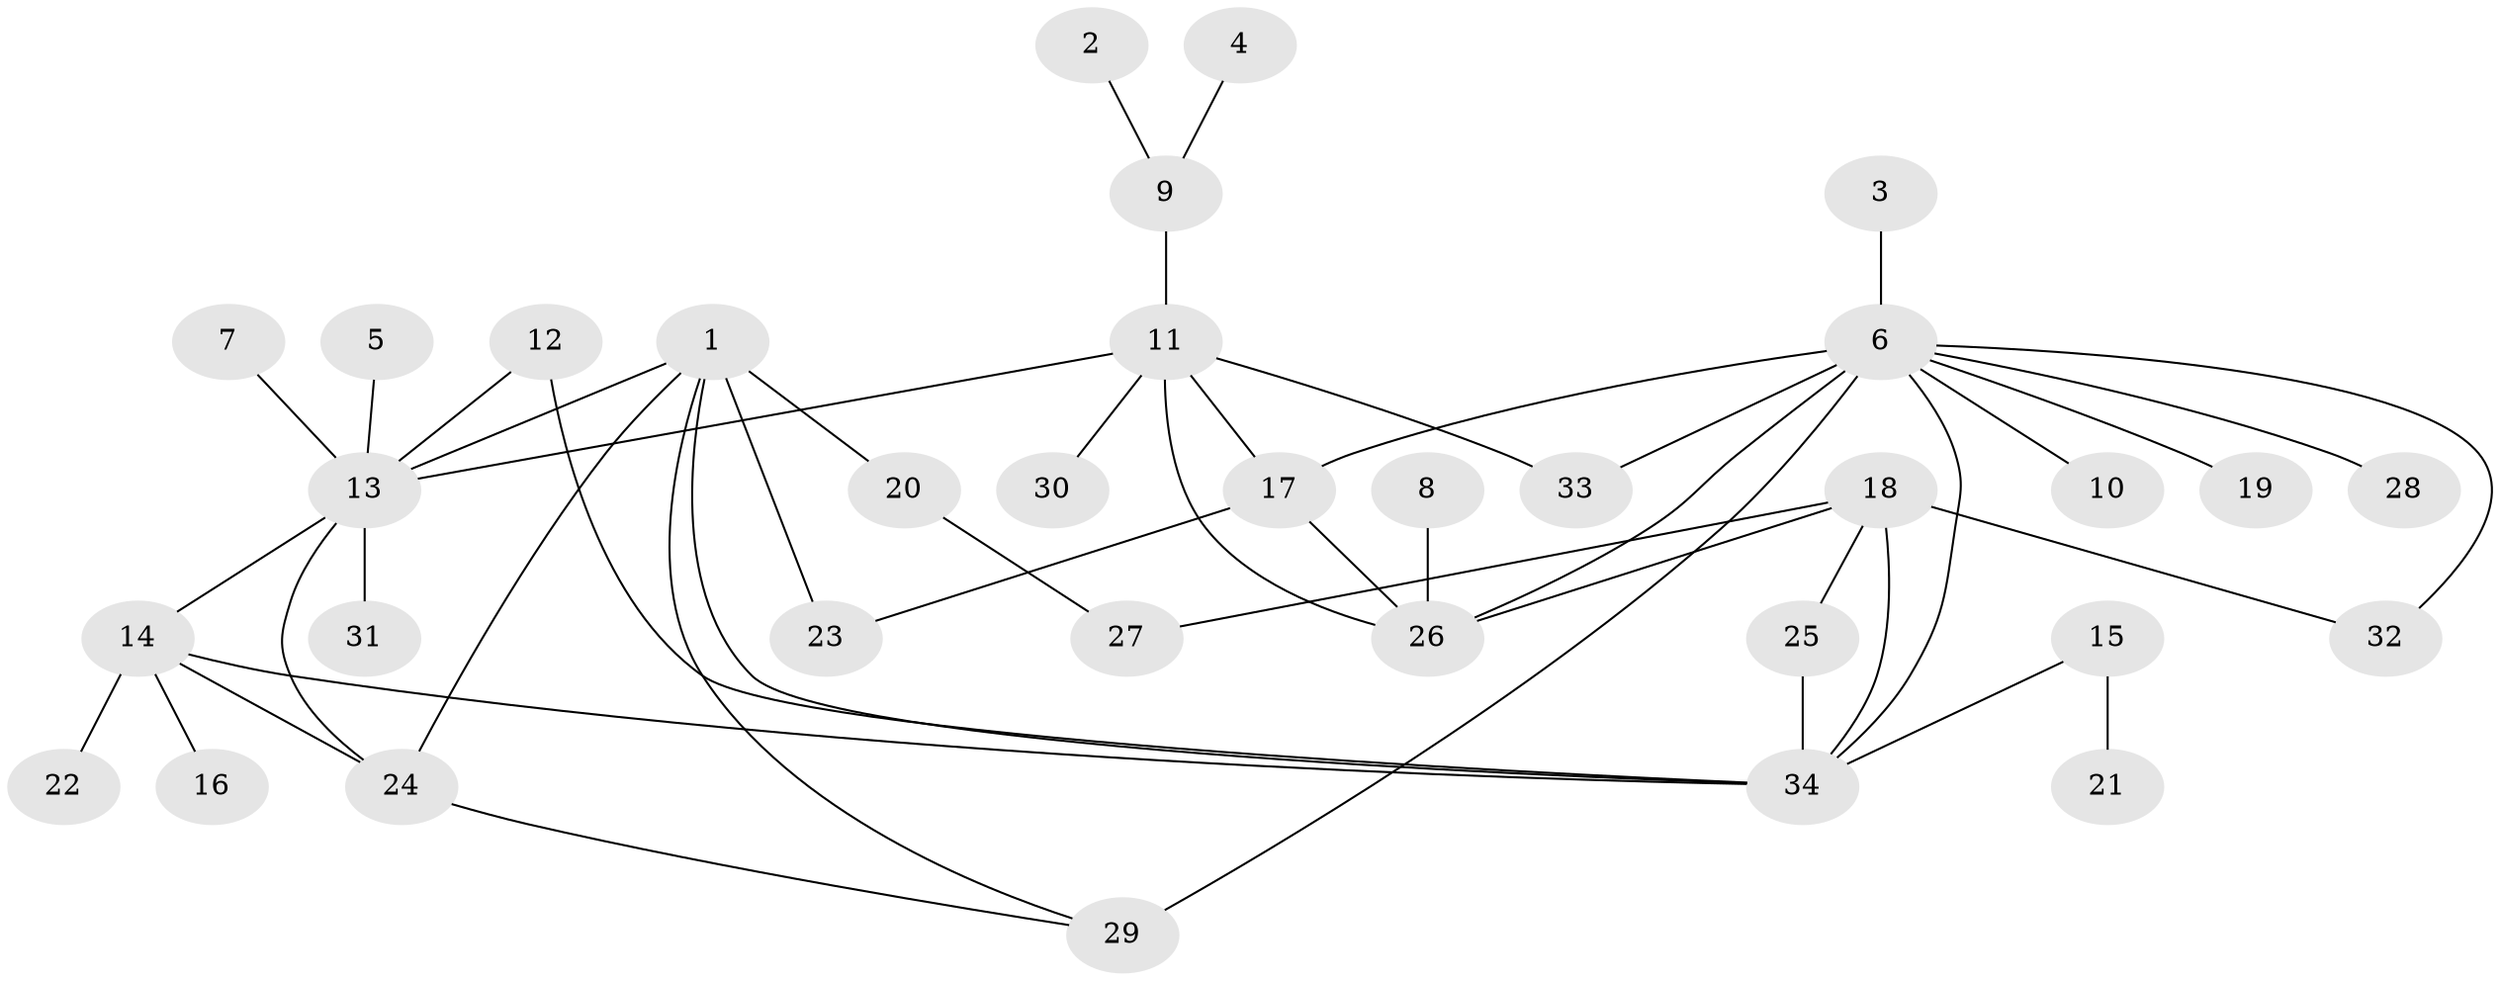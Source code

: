 // original degree distribution, {10: 0.014705882352941176, 7: 0.029411764705882353, 4: 0.08823529411764706, 9: 0.014705882352941176, 6: 0.014705882352941176, 3: 0.04411764705882353, 13: 0.014705882352941176, 5: 0.058823529411764705, 1: 0.5147058823529411, 2: 0.20588235294117646}
// Generated by graph-tools (version 1.1) at 2025/02/03/09/25 03:02:53]
// undirected, 34 vertices, 48 edges
graph export_dot {
graph [start="1"]
  node [color=gray90,style=filled];
  1;
  2;
  3;
  4;
  5;
  6;
  7;
  8;
  9;
  10;
  11;
  12;
  13;
  14;
  15;
  16;
  17;
  18;
  19;
  20;
  21;
  22;
  23;
  24;
  25;
  26;
  27;
  28;
  29;
  30;
  31;
  32;
  33;
  34;
  1 -- 13 [weight=1.0];
  1 -- 20 [weight=1.0];
  1 -- 23 [weight=2.0];
  1 -- 24 [weight=1.0];
  1 -- 29 [weight=1.0];
  1 -- 34 [weight=1.0];
  2 -- 9 [weight=1.0];
  3 -- 6 [weight=1.0];
  4 -- 9 [weight=1.0];
  5 -- 13 [weight=1.0];
  6 -- 10 [weight=1.0];
  6 -- 17 [weight=1.0];
  6 -- 19 [weight=1.0];
  6 -- 26 [weight=1.0];
  6 -- 28 [weight=1.0];
  6 -- 29 [weight=2.0];
  6 -- 32 [weight=1.0];
  6 -- 33 [weight=1.0];
  6 -- 34 [weight=1.0];
  7 -- 13 [weight=1.0];
  8 -- 26 [weight=1.0];
  9 -- 11 [weight=1.0];
  11 -- 13 [weight=1.0];
  11 -- 17 [weight=1.0];
  11 -- 26 [weight=1.0];
  11 -- 30 [weight=1.0];
  11 -- 33 [weight=1.0];
  12 -- 13 [weight=1.0];
  12 -- 34 [weight=1.0];
  13 -- 14 [weight=1.0];
  13 -- 24 [weight=1.0];
  13 -- 31 [weight=1.0];
  14 -- 16 [weight=1.0];
  14 -- 22 [weight=1.0];
  14 -- 24 [weight=1.0];
  14 -- 34 [weight=1.0];
  15 -- 21 [weight=1.0];
  15 -- 34 [weight=1.0];
  17 -- 23 [weight=1.0];
  17 -- 26 [weight=1.0];
  18 -- 25 [weight=1.0];
  18 -- 26 [weight=1.0];
  18 -- 27 [weight=1.0];
  18 -- 32 [weight=1.0];
  18 -- 34 [weight=1.0];
  20 -- 27 [weight=1.0];
  24 -- 29 [weight=1.0];
  25 -- 34 [weight=1.0];
}
